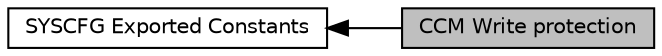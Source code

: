 digraph "CCM Write protection"
{
  edge [fontname="Helvetica",fontsize="10",labelfontname="Helvetica",labelfontsize="10"];
  node [fontname="Helvetica",fontsize="10",shape=box];
  rankdir=LR;
  Node1 [label="CCM Write protection",height=0.2,width=0.4,color="black", fillcolor="grey75", style="filled", fontcolor="black",tooltip=" "];
  Node2 [label="SYSCFG Exported Constants",height=0.2,width=0.4,color="black", fillcolor="white", style="filled",URL="$group__SYSCFG__Exported__Constants.html",tooltip=" "];
  Node2->Node1 [shape=plaintext, dir="back", style="solid"];
}
